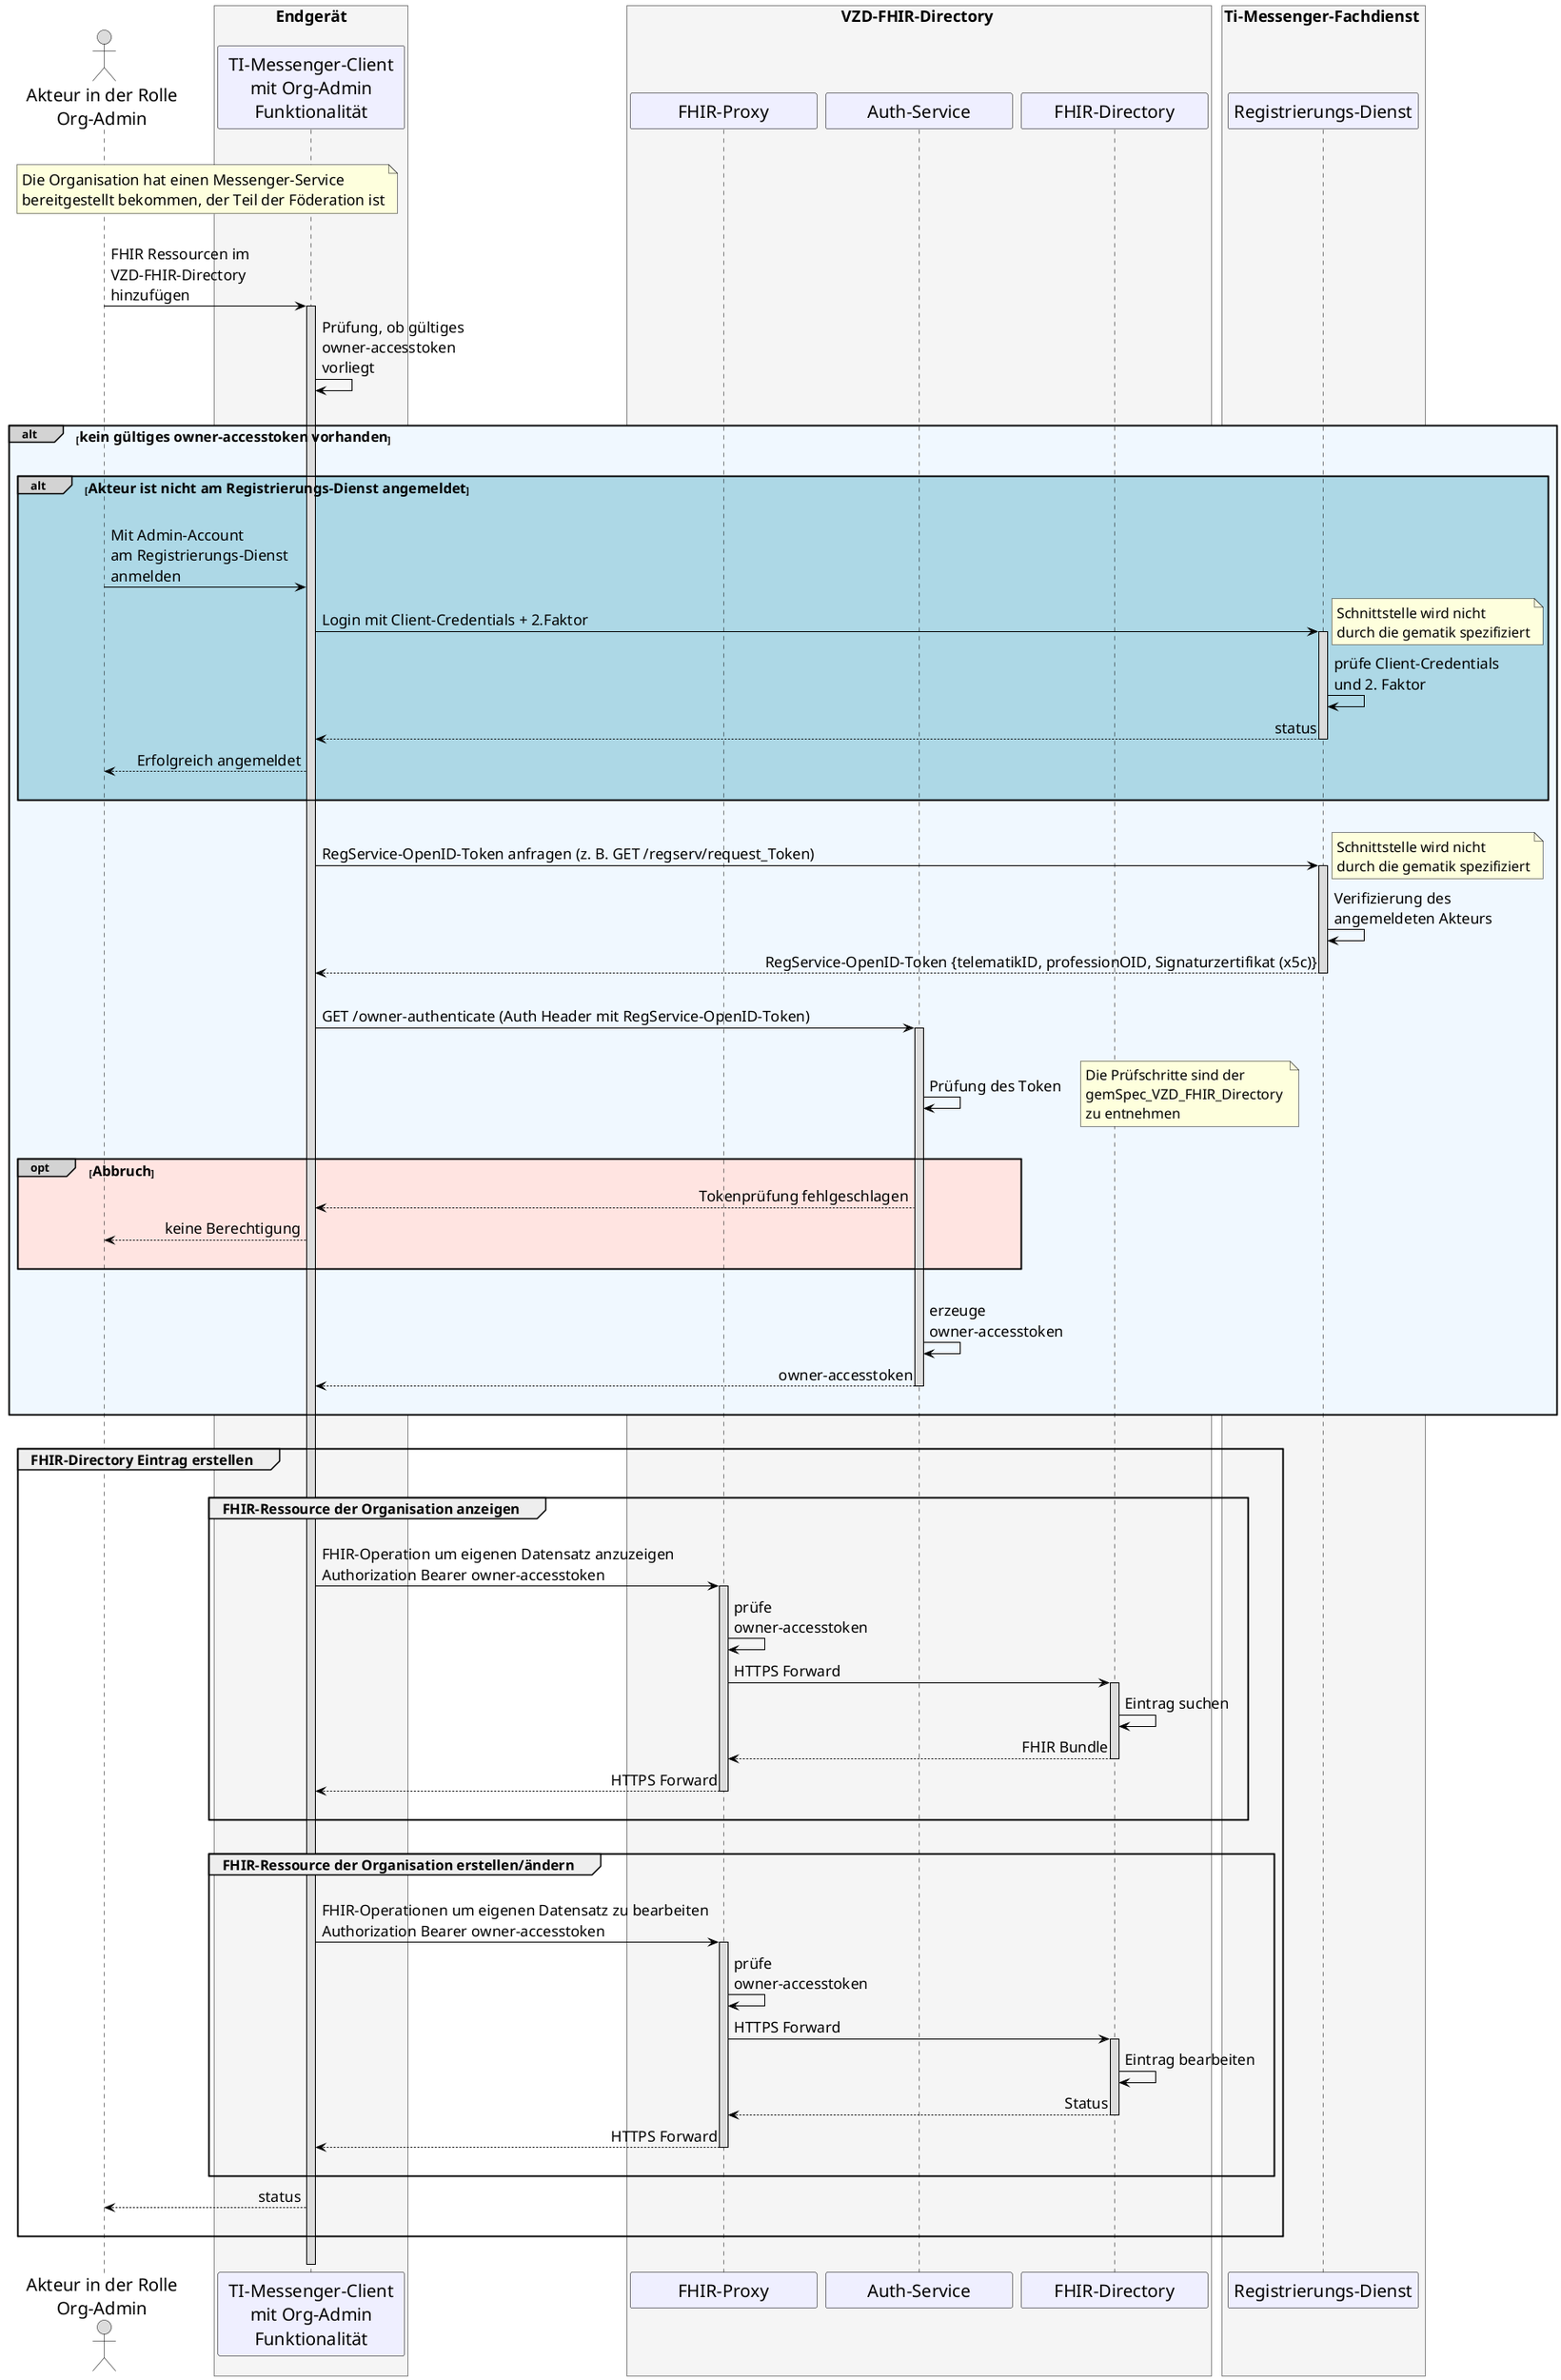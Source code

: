 /' 
# TI-Messenger 1.1
# TI-Messenger-Dienst
# UC - 10059
# Sequence Diagram
# Name: Organisationsressourcen im Verzeichnisdienst hinzufügen
'/

@startuml
skinparam sequenceMessageAlign direction
skinparam minClassWidth 200
skinparam BoxPadding 5
skinparam sequenceReferenceHeaderBackgroundColor palegreen
scale max 2048 width

skinparam sequence {
ArrowColor black
ArrowFontSize 17
ActorBorderColor black
LifeLineBorderColor black
LifeLineBackgroundColor Gainsboro

ParticipantBorderColor Motivation
ParticipantBackgroundColor Motivation
ParticipantFontSize 20
ParticipantFontColor black
ParticipantBorderColor Black
ParticipantBackgroundColor MOTIVATION

ActorBackgroundColor Gainsboro
ActorFontColor black
ActorFontSize 20
ActorFontName Aapex
}
    actor U as "Akteur in der Rolle\nOrg-Admin"
    box <size:18>Endgerät</size>\n #WhiteSmoke 
    participant C as "TI-Messenger-Client\n mit Org-Admin \nFunktionalität"
    end box
    box <size:18>VZD-FHIR-Directory</size> #WhiteSmoke
      participant FP as "FHIR-Proxy"
      participant Auth as "Auth-Service"
      participant VZD as "FHIR-Directory"
    end box
    box <size:18>Ti-Messenger-Fachdienst</size> #WhiteSmoke
    participant RD as "Registrierungs-Dienst"
    end box

|||
note over U, C: <size:17>Die Organisation hat einen Messenger-Service\n<size:17>bereitgestellt bekommen, der Teil der Föderation ist</size>
|||

U->C: FHIR Ressourcen im \nVZD-FHIR-Directory \nhinzufügen
  Activate C
C->C: Prüfung, ob gültiges \nowner-accesstoken \nvorliegt

|||
alt#LightGrey #AliceBlue <size:16>kein gültiges owner-accesstoken vorhanden</size>
|||
  alt#LightGrey #LightBlue <size:16>Akteur ist nicht am Registrierungs-Dienst angemeldet</size>
    |||
    U->C: Mit Admin-Account \nam Registrierungs-Dienst \nanmelden
    C->RD: Login mit Client-Credentials + 2.Faktor
    note right: <size:16>Schnittstelle wird nicht \n<size:16>durch die gematik spezifiziert</size>
      activate RD
    RD->RD: prüfe Client-Credentials\nund 2. Faktor
    RD-->C: status
      deactivate RD
    C-->U: Erfolgreich angemeldet
    |||
  end
  |||
  C -> RD: RegService-OpenID-Token anfragen (z. B. GET /regserv/request_Token)
  note right: <size:16>Schnittstelle wird nicht \n<size:16>durch die gematik spezifiziert</size>
    activate RD 
  RD -> RD: Verifizierung des\nangemeldeten Akteurs 
  RD --> C: RegService-OpenID-Token {telematikID, professionOID, Signaturzertifikat (x5c)}
    deactivate RD
  |||
  C->Auth: GET /owner-authenticate (Auth Header mit RegService-OpenID-Token)
    activate Auth
    |||
  Auth -> Auth: Prüfung des Token
  note right: <size:16>Die Prüfschritte sind der \n<size:16>gemSpec_VZD_FHIR_Directory \n<size:16>zu entnehmen</size>
  |||
    opt#LightGrey #MistyRose <size:16>Abbruch</size>
    Auth --> C: Tokenprüfung fehlgeschlagen
    C --> U: keine Berechtigung
    |||
    end
  |||
  Auth->Auth: erzeuge \nowner-accesstoken
  Auth-->C: owner-accesstoken
  ||| 
    deactivate Auth
end
|||

group <size:16>FHIR-Directory Eintrag erstellen</size>
  |||
  group <size:16>FHIR-Ressource der Organisation anzeigen</size>
  |||
  C->FP: FHIR-Operation um eigenen Datensatz anzuzeigen\nAuthorization Bearer owner-accesstoken
    Activate FP
  FP->FP: prüfe \nowner-accesstoken
  FP->VZD: HTTPS Forward
    Activate VZD
  VZD->VZD: Eintrag suchen
  VZD-->FP: FHIR Bundle
    Deactivate VZD
  FP-->C: HTTPS Forward
    Deactivate FP
  |||
  end

  |||
  group <size:16>FHIR-Ressource der Organisation erstellen/ändern</size>
  |||
  C->FP: FHIR-Operationen um eigenen Datensatz zu bearbeiten\nAuthorization Bearer owner-accesstoken
    Activate FP
  FP->FP: prüfe \nowner-accesstoken
  FP->VZD: HTTPS Forward
    Activate VZD
  VZD->VZD: Eintrag bearbeiten
  VZD-->FP: Status
    Deactivate VZD
  FP-->C: HTTPS Forward
     Deactivate FP
  |||
  end
  C-->U: status    
  |||
end
|||

  Deactivate C
@enduml
